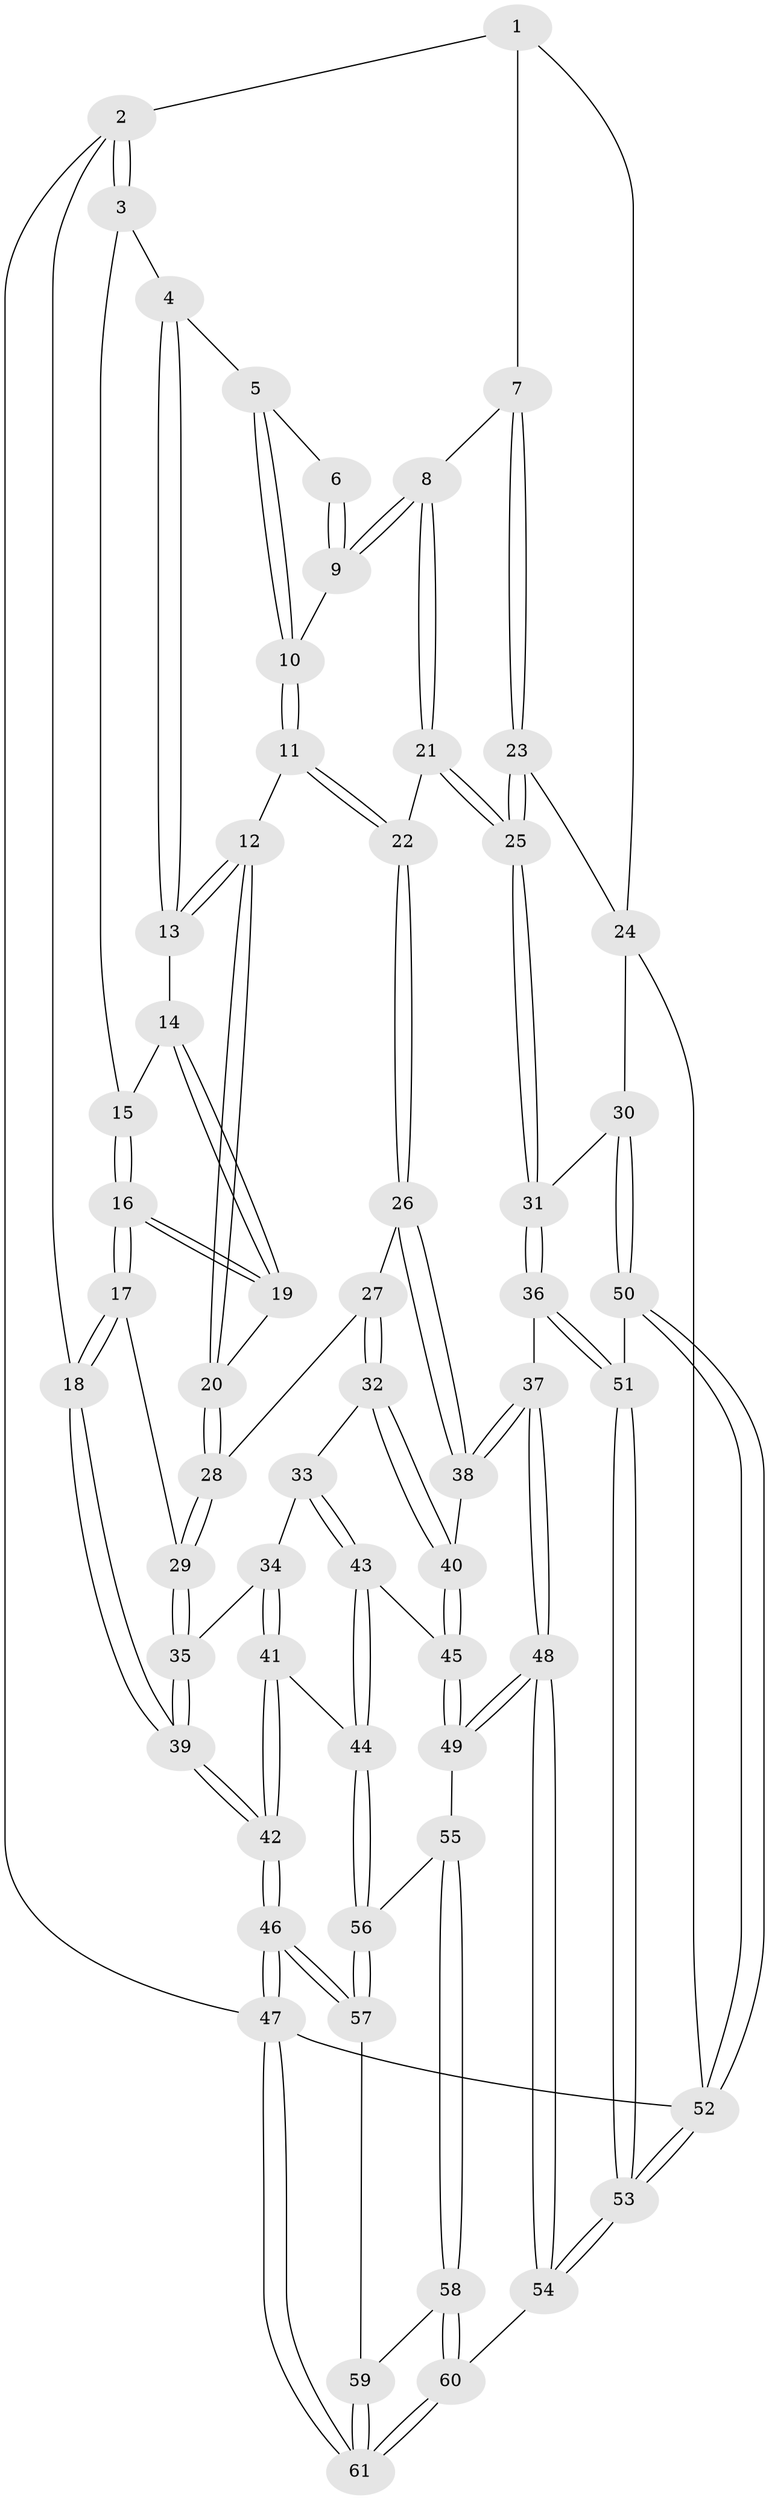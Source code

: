 // coarse degree distribution, {3: 0.10810810810810811, 5: 0.32432432432432434, 4: 0.5135135135135135, 6: 0.05405405405405406}
// Generated by graph-tools (version 1.1) at 2025/52/02/27/25 19:52:38]
// undirected, 61 vertices, 149 edges
graph export_dot {
graph [start="1"]
  node [color=gray90,style=filled];
  1 [pos="+0.8622684706423712+0"];
  2 [pos="+0+0"];
  3 [pos="+0.13120047514272046+0"];
  4 [pos="+0.5441427353279772+0"];
  5 [pos="+0.5634657570604876+0"];
  6 [pos="+0.6764182193014004+0"];
  7 [pos="+0.8748419586388665+0.12188792309156882"];
  8 [pos="+0.8435800617699736+0.1456315696798533"];
  9 [pos="+0.7925939362422223+0.1210233411361361"];
  10 [pos="+0.6728742586885224+0.08704829355786492"];
  11 [pos="+0.5890555436452725+0.22357508899939932"];
  12 [pos="+0.5044903311037965+0.1774994398890588"];
  13 [pos="+0.47946412429509544+0.08709051727148769"];
  14 [pos="+0.31239073635166803+0.1089667212198848"];
  15 [pos="+0.186764000956+0"];
  16 [pos="+0.11418647863334798+0.2930054063837747"];
  17 [pos="+0.11033627132586632+0.2968520594040448"];
  18 [pos="+0+0.37957980328900937"];
  19 [pos="+0.3368442330039222+0.25402003005677165"];
  20 [pos="+0.35639280725962263+0.26493063173097026"];
  21 [pos="+0.7801450349025373+0.36941083980310924"];
  22 [pos="+0.6646882705162586+0.37554662180005105"];
  23 [pos="+1+0.14033591949725543"];
  24 [pos="+1+0.13343002081340127"];
  25 [pos="+0.8052919068559284+0.386109890185561"];
  26 [pos="+0.6205368550697425+0.4137815802929032"];
  27 [pos="+0.5319564855044064+0.42077036205835866"];
  28 [pos="+0.392066559131691+0.36031982307967375"];
  29 [pos="+0.2759209602054561+0.48232650208204153"];
  30 [pos="+1+0.5194505646740915"];
  31 [pos="+0.9241424756920615+0.4841740905853033"];
  32 [pos="+0.39731645370836827+0.5783807291649056"];
  33 [pos="+0.35299436458020805+0.5804227198722243"];
  34 [pos="+0.2982569857394038+0.5519943282650893"];
  35 [pos="+0.27552112278680324+0.510481178120638"];
  36 [pos="+0.7621617931805031+0.7088856779369641"];
  37 [pos="+0.6598418092350166+0.7170096620658775"];
  38 [pos="+0.6108292179884072+0.6259439149872458"];
  39 [pos="+0+0.5944637805593979"];
  40 [pos="+0.46153404583985197+0.6285228827906523"];
  41 [pos="+0.1572702182389695+0.7394887177701966"];
  42 [pos="+0+0.5995639183855145"];
  43 [pos="+0.3475791962719412+0.7178557361570828"];
  44 [pos="+0.1802686157082846+0.770044410274406"];
  45 [pos="+0.4420402551534429+0.7951178535881948"];
  46 [pos="+0+1"];
  47 [pos="+0+1"];
  48 [pos="+0.5464882215626001+0.8963196370769785"];
  49 [pos="+0.4576754676911823+0.8262471210940371"];
  50 [pos="+1+0.6595972033420616"];
  51 [pos="+0.8703668103879085+0.8202260359266618"];
  52 [pos="+1+1"];
  53 [pos="+0.8379463544320394+1"];
  54 [pos="+0.5745002709069327+1"];
  55 [pos="+0.2900965687523147+0.846950905485377"];
  56 [pos="+0.1839528435954289+0.7842349301659841"];
  57 [pos="+0.16073019482756026+0.8622368606366744"];
  58 [pos="+0.2993846601568178+0.9634635479225506"];
  59 [pos="+0.1770397329229676+0.8996184085261173"];
  60 [pos="+0.39784110299638925+1"];
  61 [pos="+0.19302296574566133+1"];
  1 -- 2;
  1 -- 7;
  1 -- 24;
  2 -- 3;
  2 -- 3;
  2 -- 18;
  2 -- 47;
  3 -- 4;
  3 -- 15;
  4 -- 5;
  4 -- 13;
  4 -- 13;
  5 -- 6;
  5 -- 10;
  5 -- 10;
  6 -- 9;
  6 -- 9;
  7 -- 8;
  7 -- 23;
  7 -- 23;
  8 -- 9;
  8 -- 9;
  8 -- 21;
  8 -- 21;
  9 -- 10;
  10 -- 11;
  10 -- 11;
  11 -- 12;
  11 -- 22;
  11 -- 22;
  12 -- 13;
  12 -- 13;
  12 -- 20;
  12 -- 20;
  13 -- 14;
  14 -- 15;
  14 -- 19;
  14 -- 19;
  15 -- 16;
  15 -- 16;
  16 -- 17;
  16 -- 17;
  16 -- 19;
  16 -- 19;
  17 -- 18;
  17 -- 18;
  17 -- 29;
  18 -- 39;
  18 -- 39;
  19 -- 20;
  20 -- 28;
  20 -- 28;
  21 -- 22;
  21 -- 25;
  21 -- 25;
  22 -- 26;
  22 -- 26;
  23 -- 24;
  23 -- 25;
  23 -- 25;
  24 -- 30;
  24 -- 52;
  25 -- 31;
  25 -- 31;
  26 -- 27;
  26 -- 38;
  26 -- 38;
  27 -- 28;
  27 -- 32;
  27 -- 32;
  28 -- 29;
  28 -- 29;
  29 -- 35;
  29 -- 35;
  30 -- 31;
  30 -- 50;
  30 -- 50;
  31 -- 36;
  31 -- 36;
  32 -- 33;
  32 -- 40;
  32 -- 40;
  33 -- 34;
  33 -- 43;
  33 -- 43;
  34 -- 35;
  34 -- 41;
  34 -- 41;
  35 -- 39;
  35 -- 39;
  36 -- 37;
  36 -- 51;
  36 -- 51;
  37 -- 38;
  37 -- 38;
  37 -- 48;
  37 -- 48;
  38 -- 40;
  39 -- 42;
  39 -- 42;
  40 -- 45;
  40 -- 45;
  41 -- 42;
  41 -- 42;
  41 -- 44;
  42 -- 46;
  42 -- 46;
  43 -- 44;
  43 -- 44;
  43 -- 45;
  44 -- 56;
  44 -- 56;
  45 -- 49;
  45 -- 49;
  46 -- 47;
  46 -- 47;
  46 -- 57;
  46 -- 57;
  47 -- 61;
  47 -- 61;
  47 -- 52;
  48 -- 49;
  48 -- 49;
  48 -- 54;
  48 -- 54;
  49 -- 55;
  50 -- 51;
  50 -- 52;
  50 -- 52;
  51 -- 53;
  51 -- 53;
  52 -- 53;
  52 -- 53;
  53 -- 54;
  53 -- 54;
  54 -- 60;
  55 -- 56;
  55 -- 58;
  55 -- 58;
  56 -- 57;
  56 -- 57;
  57 -- 59;
  58 -- 59;
  58 -- 60;
  58 -- 60;
  59 -- 61;
  59 -- 61;
  60 -- 61;
  60 -- 61;
}
